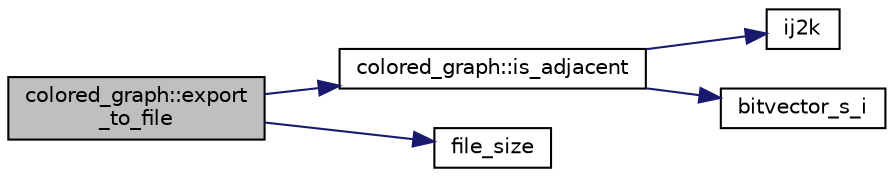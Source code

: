 digraph "colored_graph::export_to_file"
{
  edge [fontname="Helvetica",fontsize="10",labelfontname="Helvetica",labelfontsize="10"];
  node [fontname="Helvetica",fontsize="10",shape=record];
  rankdir="LR";
  Node304 [label="colored_graph::export\l_to_file",height=0.2,width=0.4,color="black", fillcolor="grey75", style="filled", fontcolor="black"];
  Node304 -> Node305 [color="midnightblue",fontsize="10",style="solid",fontname="Helvetica"];
  Node305 [label="colored_graph::is_adjacent",height=0.2,width=0.4,color="black", fillcolor="white", style="filled",URL="$dc/de2/classcolored__graph.html#ac13cc7a798c3ee11bef01f01c8eab061"];
  Node305 -> Node306 [color="midnightblue",fontsize="10",style="solid",fontname="Helvetica"];
  Node306 [label="ij2k",height=0.2,width=0.4,color="black", fillcolor="white", style="filled",URL="$df/dbf/sajeeb_8_c.html#a68a0fe85ad4b80a9220cb33f9c4c0042"];
  Node305 -> Node307 [color="midnightblue",fontsize="10",style="solid",fontname="Helvetica"];
  Node307 [label="bitvector_s_i",height=0.2,width=0.4,color="black", fillcolor="white", style="filled",URL="$df/dbf/sajeeb_8_c.html#ac0135a3681a44df3fe7af1545676fbe2"];
  Node304 -> Node308 [color="midnightblue",fontsize="10",style="solid",fontname="Helvetica"];
  Node308 [label="file_size",height=0.2,width=0.4,color="black", fillcolor="white", style="filled",URL="$df/dbf/sajeeb_8_c.html#a5c37cf5785204b6e9adf647dc14d0e50"];
}
